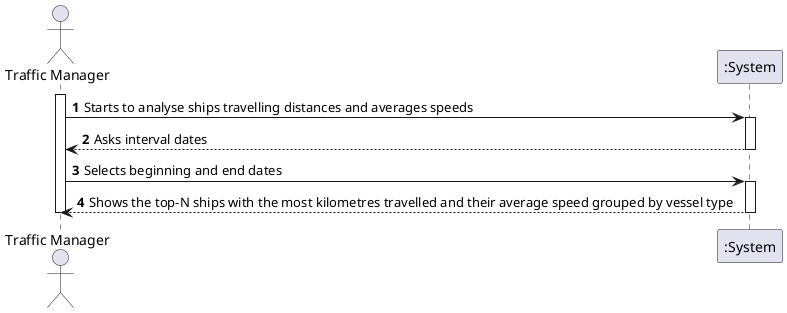 @startuml
'https://plantuml.com/sequence-diagram

autonumber
actor TM as "Traffic Manager"
activate TM

TM -> ":System": Starts to analyse ships travelling distances and averages speeds
activate ":System"
":System" --> TM: Asks interval dates
deactivate ":System"

TM -> ":System": Selects beginning and end dates
activate ":System"

":System" --> TM: Shows the top-N ships with the most kilometres travelled and their average speed grouped by vessel type
deactivate ":System"
deactivate TM



@enduml
